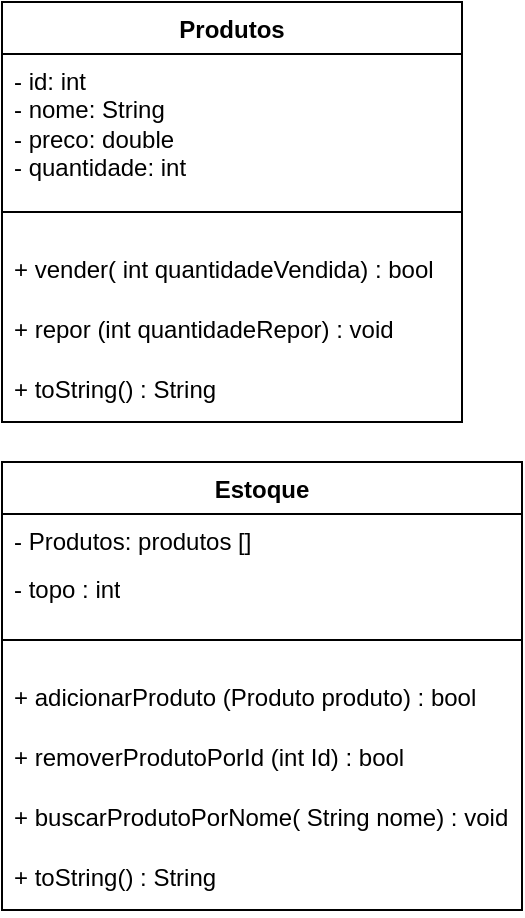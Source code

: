 <mxfile version="26.1.3">
  <diagram name="Página-1" id="lPh3oyEzPjl_wo_U3VOk">
    <mxGraphModel dx="615" dy="743" grid="1" gridSize="10" guides="1" tooltips="1" connect="1" arrows="1" fold="1" page="1" pageScale="1" pageWidth="827" pageHeight="1169" math="0" shadow="0">
      <root>
        <mxCell id="0" />
        <mxCell id="1" parent="0" />
        <mxCell id="HRsCJtzW-yezdIuShtf8-1" value="Produtos" style="swimlane;fontStyle=1;align=center;verticalAlign=top;childLayout=stackLayout;horizontal=1;startSize=26;horizontalStack=0;resizeParent=1;resizeParentMax=0;resizeLast=0;collapsible=1;marginBottom=0;whiteSpace=wrap;html=1;" vertex="1" parent="1">
          <mxGeometry x="260" y="250" width="230" height="210" as="geometry">
            <mxRectangle x="330" y="250" width="90" height="30" as="alternateBounds" />
          </mxGeometry>
        </mxCell>
        <mxCell id="HRsCJtzW-yezdIuShtf8-2" value="- id: int&lt;div&gt;- nome: String&lt;/div&gt;&lt;div&gt;- preco: double&lt;/div&gt;&lt;div&gt;- quantidade: int&lt;/div&gt;&lt;div&gt;&amp;nbsp;&lt;/div&gt;" style="text;strokeColor=none;fillColor=none;align=left;verticalAlign=top;spacingLeft=4;spacingRight=4;overflow=hidden;rotatable=0;points=[[0,0.5],[1,0.5]];portConstraint=eastwest;whiteSpace=wrap;html=1;" vertex="1" parent="HRsCJtzW-yezdIuShtf8-1">
          <mxGeometry y="26" width="230" height="64" as="geometry" />
        </mxCell>
        <mxCell id="HRsCJtzW-yezdIuShtf8-3" value="" style="line;strokeWidth=1;fillColor=none;align=left;verticalAlign=middle;spacingTop=-1;spacingLeft=3;spacingRight=3;rotatable=0;labelPosition=right;points=[];portConstraint=eastwest;strokeColor=inherit;" vertex="1" parent="HRsCJtzW-yezdIuShtf8-1">
          <mxGeometry y="90" width="230" height="30" as="geometry" />
        </mxCell>
        <mxCell id="HRsCJtzW-yezdIuShtf8-4" value="+ vender( int quantidadeVendida) : bool" style="text;strokeColor=none;fillColor=none;align=left;verticalAlign=top;spacingLeft=4;spacingRight=4;overflow=hidden;rotatable=0;points=[[0,0.5],[1,0.5]];portConstraint=eastwest;whiteSpace=wrap;html=1;" vertex="1" parent="HRsCJtzW-yezdIuShtf8-1">
          <mxGeometry y="120" width="230" height="30" as="geometry" />
        </mxCell>
        <mxCell id="HRsCJtzW-yezdIuShtf8-10" value="+ repor (int quantidadeRepor) : void&lt;div&gt;&lt;br&gt;&lt;/div&gt;" style="text;strokeColor=none;fillColor=none;align=left;verticalAlign=top;spacingLeft=4;spacingRight=4;overflow=hidden;rotatable=0;points=[[0,0.5],[1,0.5]];portConstraint=eastwest;whiteSpace=wrap;html=1;" vertex="1" parent="HRsCJtzW-yezdIuShtf8-1">
          <mxGeometry y="150" width="230" height="30" as="geometry" />
        </mxCell>
        <mxCell id="HRsCJtzW-yezdIuShtf8-11" value="+ toString() : String" style="text;strokeColor=none;fillColor=none;align=left;verticalAlign=top;spacingLeft=4;spacingRight=4;overflow=hidden;rotatable=0;points=[[0,0.5],[1,0.5]];portConstraint=eastwest;whiteSpace=wrap;html=1;" vertex="1" parent="HRsCJtzW-yezdIuShtf8-1">
          <mxGeometry y="180" width="230" height="30" as="geometry" />
        </mxCell>
        <mxCell id="HRsCJtzW-yezdIuShtf8-12" value="Estoque" style="swimlane;fontStyle=1;align=center;verticalAlign=top;childLayout=stackLayout;horizontal=1;startSize=26;horizontalStack=0;resizeParent=1;resizeParentMax=0;resizeLast=0;collapsible=1;marginBottom=0;whiteSpace=wrap;html=1;" vertex="1" parent="1">
          <mxGeometry x="260" y="480" width="260" height="224" as="geometry">
            <mxRectangle x="330" y="250" width="90" height="30" as="alternateBounds" />
          </mxGeometry>
        </mxCell>
        <mxCell id="HRsCJtzW-yezdIuShtf8-13" value="- Produtos: produtos []" style="text;strokeColor=none;fillColor=none;align=left;verticalAlign=top;spacingLeft=4;spacingRight=4;overflow=hidden;rotatable=0;points=[[0,0.5],[1,0.5]];portConstraint=eastwest;whiteSpace=wrap;html=1;" vertex="1" parent="HRsCJtzW-yezdIuShtf8-12">
          <mxGeometry y="26" width="260" height="24" as="geometry" />
        </mxCell>
        <mxCell id="HRsCJtzW-yezdIuShtf8-20" value="- topo : int" style="text;strokeColor=none;fillColor=none;align=left;verticalAlign=top;spacingLeft=4;spacingRight=4;overflow=hidden;rotatable=0;points=[[0,0.5],[1,0.5]];portConstraint=eastwest;whiteSpace=wrap;html=1;" vertex="1" parent="HRsCJtzW-yezdIuShtf8-12">
          <mxGeometry y="50" width="260" height="24" as="geometry" />
        </mxCell>
        <mxCell id="HRsCJtzW-yezdIuShtf8-14" value="" style="line;strokeWidth=1;fillColor=none;align=left;verticalAlign=middle;spacingTop=-1;spacingLeft=3;spacingRight=3;rotatable=0;labelPosition=right;points=[];portConstraint=eastwest;strokeColor=inherit;" vertex="1" parent="HRsCJtzW-yezdIuShtf8-12">
          <mxGeometry y="74" width="260" height="30" as="geometry" />
        </mxCell>
        <mxCell id="HRsCJtzW-yezdIuShtf8-15" value="+ adicionarProduto (Produto produto) : bool" style="text;strokeColor=none;fillColor=none;align=left;verticalAlign=top;spacingLeft=4;spacingRight=4;overflow=hidden;rotatable=0;points=[[0,0.5],[1,0.5]];portConstraint=eastwest;whiteSpace=wrap;html=1;" vertex="1" parent="HRsCJtzW-yezdIuShtf8-12">
          <mxGeometry y="104" width="260" height="30" as="geometry" />
        </mxCell>
        <mxCell id="HRsCJtzW-yezdIuShtf8-16" value="+ removerProdutoPorId (int Id) : bool" style="text;strokeColor=none;fillColor=none;align=left;verticalAlign=top;spacingLeft=4;spacingRight=4;overflow=hidden;rotatable=0;points=[[0,0.5],[1,0.5]];portConstraint=eastwest;whiteSpace=wrap;html=1;" vertex="1" parent="HRsCJtzW-yezdIuShtf8-12">
          <mxGeometry y="134" width="260" height="30" as="geometry" />
        </mxCell>
        <mxCell id="HRsCJtzW-yezdIuShtf8-19" value="+ buscarProdutoPorNome( String nome) : void" style="text;strokeColor=none;fillColor=none;align=left;verticalAlign=top;spacingLeft=4;spacingRight=4;overflow=hidden;rotatable=0;points=[[0,0.5],[1,0.5]];portConstraint=eastwest;whiteSpace=wrap;html=1;" vertex="1" parent="HRsCJtzW-yezdIuShtf8-12">
          <mxGeometry y="164" width="260" height="30" as="geometry" />
        </mxCell>
        <mxCell id="HRsCJtzW-yezdIuShtf8-17" value="+ toString() : String" style="text;strokeColor=none;fillColor=none;align=left;verticalAlign=top;spacingLeft=4;spacingRight=4;overflow=hidden;rotatable=0;points=[[0,0.5],[1,0.5]];portConstraint=eastwest;whiteSpace=wrap;html=1;" vertex="1" parent="HRsCJtzW-yezdIuShtf8-12">
          <mxGeometry y="194" width="260" height="30" as="geometry" />
        </mxCell>
      </root>
    </mxGraphModel>
  </diagram>
</mxfile>
